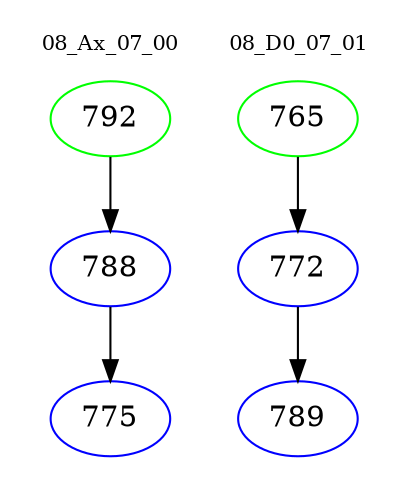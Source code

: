 digraph{
subgraph cluster_0 {
color = white
label = "08_Ax_07_00";
fontsize=10;
T0_792 [label="792", color="green"]
T0_792 -> T0_788 [color="black"]
T0_788 [label="788", color="blue"]
T0_788 -> T0_775 [color="black"]
T0_775 [label="775", color="blue"]
}
subgraph cluster_1 {
color = white
label = "08_D0_07_01";
fontsize=10;
T1_765 [label="765", color="green"]
T1_765 -> T1_772 [color="black"]
T1_772 [label="772", color="blue"]
T1_772 -> T1_789 [color="black"]
T1_789 [label="789", color="blue"]
}
}
